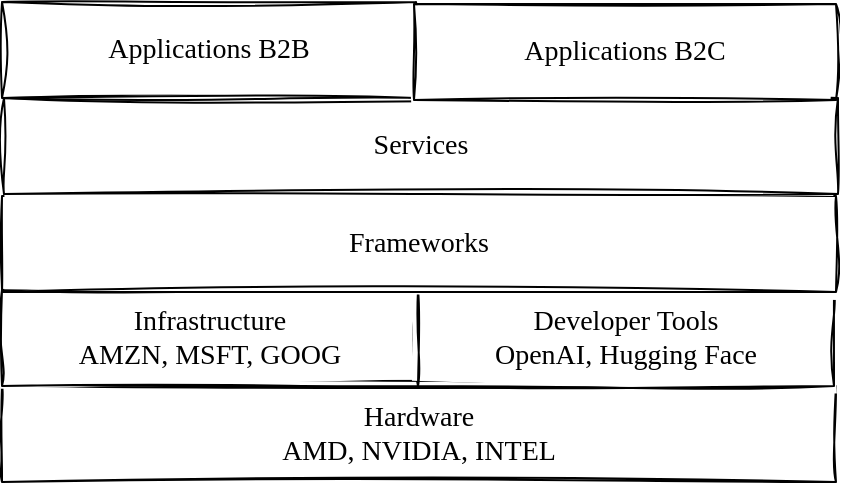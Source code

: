 <mxfile>
    <diagram id="8Y4KH_lPB0XhC0yeXy73" name="Page-1">
        <mxGraphModel dx="652" dy="468" grid="1" gridSize="1" guides="1" tooltips="1" connect="1" arrows="1" fold="1" page="1" pageScale="1" pageWidth="850" pageHeight="1100" math="0" shadow="0">
            <root>
                <mxCell id="0"/>
                <mxCell id="1" parent="0"/>
                <mxCell id="2" value="Hardware&lt;br&gt;AMD, NVIDIA, INTEL" style="rounded=0;whiteSpace=wrap;html=1;sketch=1;curveFitting=1;jiggle=2;fontFamily=Comic Sans MS;fontSize=14;" parent="1" vertex="1">
                    <mxGeometry x="110" y="271" width="417" height="48" as="geometry"/>
                </mxCell>
                <mxCell id="5" value="Infrastructure&lt;br&gt;AMZN, MSFT, GOOG" style="rounded=0;whiteSpace=wrap;html=1;sketch=1;curveFitting=1;jiggle=2;fontFamily=Comic Sans MS;fontSize=14;" parent="1" vertex="1">
                    <mxGeometry x="110" y="223" width="208" height="48" as="geometry"/>
                </mxCell>
                <mxCell id="8" value="Developer Tools&lt;br&gt;OpenAI, Hugging Face" style="rounded=0;whiteSpace=wrap;html=1;sketch=1;curveFitting=1;jiggle=2;fontFamily=Comic Sans MS;fontSize=14;" parent="1" vertex="1">
                    <mxGeometry x="318" y="223" width="208" height="48" as="geometry"/>
                </mxCell>
                <mxCell id="14" value="Frameworks" style="rounded=0;whiteSpace=wrap;html=1;sketch=1;curveFitting=1;jiggle=2;fontFamily=Comic Sans MS;fontSize=14;" parent="1" vertex="1">
                    <mxGeometry x="110" y="176" width="417" height="48" as="geometry"/>
                </mxCell>
                <mxCell id="15" value="Services" style="rounded=0;whiteSpace=wrap;html=1;sketch=1;curveFitting=1;jiggle=2;fontFamily=Comic Sans MS;fontSize=14;" parent="1" vertex="1">
                    <mxGeometry x="111" y="127" width="417" height="48" as="geometry"/>
                </mxCell>
                <mxCell id="16" value="Applications B2B" style="rounded=0;whiteSpace=wrap;html=1;sketch=1;curveFitting=1;jiggle=2;fontFamily=Comic Sans MS;fontSize=14;" parent="1" vertex="1">
                    <mxGeometry x="110" y="79" width="207" height="48" as="geometry"/>
                </mxCell>
                <mxCell id="17" value="Applications B2C" style="rounded=0;whiteSpace=wrap;html=1;sketch=1;curveFitting=1;jiggle=2;fontFamily=Comic Sans MS;fontSize=14;" parent="1" vertex="1">
                    <mxGeometry x="316" y="80" width="211" height="48" as="geometry"/>
                </mxCell>
            </root>
        </mxGraphModel>
    </diagram>
    <diagram id="i6D2UPtqz7Unb7ez_Qy8" name="Page-2">
        <mxGraphModel dx="730" dy="628" grid="1" gridSize="1" guides="1" tooltips="1" connect="1" arrows="1" fold="1" page="1" pageScale="1" pageWidth="850" pageHeight="1100" math="0" shadow="0">
            <root>
                <mxCell id="0"/>
                <mxCell id="1" parent="0"/>
                <mxCell id="z0iLv1JTc5zJkiQug6Cb-6" style="html=1;exitX=0.63;exitY=0.981;exitDx=0;exitDy=0;fontFamily=Comic Sans MS;sketch=1;curveFitting=1;jiggle=2;entryX=0.25;entryY=0;entryDx=0;entryDy=0;exitPerimeter=0;edgeStyle=orthogonalEdgeStyle;" parent="1" source="z0iLv1JTc5zJkiQug6Cb-3" target="z0iLv1JTc5zJkiQug6Cb-5" edge="1">
                    <mxGeometry relative="1" as="geometry"/>
                </mxCell>
                <mxCell id="z0iLv1JTc5zJkiQug6Cb-7" value="automation" style="edgeLabel;html=1;align=center;verticalAlign=middle;resizable=0;points=[];fontFamily=Comic Sans MS;fontColor=#990000;labelBackgroundColor=#FFFF99;textOpacity=80;" parent="z0iLv1JTc5zJkiQug6Cb-6" vertex="1" connectable="0">
                    <mxGeometry x="-0.019" relative="1" as="geometry">
                        <mxPoint x="56" y="1" as="offset"/>
                    </mxGeometry>
                </mxCell>
                <mxCell id="z0iLv1JTc5zJkiQug6Cb-3" value="Research businesses or individual pursuits and generate ideas." style="rounded=1;whiteSpace=wrap;html=1;shadow=0;sketch=1;fontFamily=Comic Sans MS;fillColor=default;" parent="1" vertex="1">
                    <mxGeometry x="199" y="30" width="185" height="66" as="geometry"/>
                </mxCell>
                <mxCell id="z0iLv1JTc5zJkiQug6Cb-4" value="Disruptive ventures require investment and time for growth. It is not for small teams with limited funds." style="rounded=1;whiteSpace=wrap;html=1;shadow=0;sketch=1;fontFamily=Comic Sans MS;fillColor=#bac8d3;strokeColor=#23445d;fontColor=#808080;" parent="1" vertex="1">
                    <mxGeometry x="96" y="127" width="165" height="66" as="geometry"/>
                </mxCell>
                <mxCell id="z0iLv1JTc5zJkiQug6Cb-5" value="In chosen business, break all activities into specific tasks." style="rounded=1;whiteSpace=wrap;html=1;shadow=0;sketch=1;fontFamily=Comic Sans MS;fillColor=default;" parent="1" vertex="1">
                    <mxGeometry x="320" y="127" width="158" height="47" as="geometry"/>
                </mxCell>
                <mxCell id="z0iLv1JTc5zJkiQug6Cb-8" style="html=1;exitX=0.394;exitY=0.997;exitDx=0;exitDy=0;fontFamily=Comic Sans MS;sketch=1;curveFitting=1;jiggle=2;entryX=0.75;entryY=0;entryDx=0;entryDy=0;exitPerimeter=0;edgeStyle=orthogonalEdgeStyle;" parent="1" source="z0iLv1JTc5zJkiQug6Cb-3" target="z0iLv1JTc5zJkiQug6Cb-4" edge="1">
                    <mxGeometry relative="1" as="geometry">
                        <mxPoint x="319.5" y="101" as="sourcePoint"/>
                        <mxPoint x="319.5" y="165" as="targetPoint"/>
                    </mxGeometry>
                </mxCell>
                <mxCell id="z0iLv1JTc5zJkiQug6Cb-9" value="disruption" style="edgeLabel;html=1;align=center;verticalAlign=middle;resizable=0;points=[];fontFamily=Comic Sans MS;fontColor=#990000;labelBackgroundColor=#FFFF99;textOpacity=80;" parent="z0iLv1JTc5zJkiQug6Cb-8" vertex="1" connectable="0">
                    <mxGeometry x="-0.019" relative="1" as="geometry">
                        <mxPoint x="-67" as="offset"/>
                    </mxGeometry>
                </mxCell>
                <mxCell id="4T3H7vz9YrgMUI498nlF-1" value="Assess tasks for the automation potential (using supervised or generative AI)." style="rounded=1;whiteSpace=wrap;html=1;shadow=0;sketch=1;fontFamily=Comic Sans MS;fillColor=default;" parent="1" vertex="1">
                    <mxGeometry x="320" y="221" width="159" height="65" as="geometry"/>
                </mxCell>
                <mxCell id="4T3H7vz9YrgMUI498nlF-3" style="html=1;exitX=0.5;exitY=1;exitDx=0;exitDy=0;fontFamily=Comic Sans MS;sketch=1;curveFitting=1;jiggle=2;" parent="1" source="z0iLv1JTc5zJkiQug6Cb-5" target="4T3H7vz9YrgMUI498nlF-1" edge="1">
                    <mxGeometry relative="1" as="geometry">
                        <mxPoint x="351.25" y="80" as="sourcePoint"/>
                        <mxPoint x="402" y="146" as="targetPoint"/>
                    </mxGeometry>
                </mxCell>
                <mxCell id="4T3H7vz9YrgMUI498nlF-7" value="&lt;span style=&quot;color: rgb(153, 0, 0); font-family: &amp;quot;Comic Sans MS&amp;quot;;&quot;&gt;analyze tasks&lt;/span&gt;" style="edgeLabel;html=1;align=center;verticalAlign=middle;resizable=0;points=[];fontColor=#808080;labelBackgroundColor=#FFFF99;textOpacity=80;" parent="4T3H7vz9YrgMUI498nlF-3" vertex="1" connectable="0">
                    <mxGeometry x="-0.058" y="1" relative="1" as="geometry">
                        <mxPoint x="-5" as="offset"/>
                    </mxGeometry>
                </mxCell>
                <mxCell id="4T3H7vz9YrgMUI498nlF-8" value="Create a solution and evaluate if it can save approximately 80% of time in a specific business role." style="rounded=1;whiteSpace=wrap;html=1;shadow=0;sketch=1;fontFamily=Comic Sans MS;fillColor=default;" parent="1" vertex="1">
                    <mxGeometry x="316" y="321" width="166" height="64" as="geometry"/>
                </mxCell>
                <mxCell id="4T3H7vz9YrgMUI498nlF-9" style="html=1;exitX=0.5;exitY=1;exitDx=0;exitDy=0;fontFamily=Comic Sans MS;sketch=1;curveFitting=1;jiggle=2;entryX=0.5;entryY=0;entryDx=0;entryDy=0;" parent="1" source="4T3H7vz9YrgMUI498nlF-1" target="4T3H7vz9YrgMUI498nlF-8" edge="1">
                    <mxGeometry relative="1" as="geometry">
                        <mxPoint x="400.5" y="177" as="sourcePoint"/>
                        <mxPoint x="401.096" y="225" as="targetPoint"/>
                    </mxGeometry>
                </mxCell>
                <mxCell id="4T3H7vz9YrgMUI498nlF-10" value="&lt;span style=&quot;color: rgb(153, 0, 0); font-family: &amp;quot;Comic Sans MS&amp;quot;;&quot;&gt;has automation potential&lt;/span&gt;" style="edgeLabel;html=1;align=center;verticalAlign=middle;resizable=0;points=[];fontColor=#808080;labelBackgroundColor=#FFFF99;textOpacity=80;" parent="4T3H7vz9YrgMUI498nlF-9" vertex="1" connectable="0">
                    <mxGeometry x="-0.058" y="1" relative="1" as="geometry">
                        <mxPoint x="-5" as="offset"/>
                    </mxGeometry>
                </mxCell>
                <mxCell id="4T3H7vz9YrgMUI498nlF-11" style="html=1;exitX=1;exitY=0.5;exitDx=0;exitDy=0;fontFamily=Comic Sans MS;sketch=1;curveFitting=1;jiggle=2;entryX=1;entryY=0.5;entryDx=0;entryDy=0;edgeStyle=orthogonalEdgeStyle;" parent="1" source="4T3H7vz9YrgMUI498nlF-1" target="z0iLv1JTc5zJkiQug6Cb-3" edge="1">
                    <mxGeometry relative="1" as="geometry">
                        <mxPoint x="402.5" y="321" as="sourcePoint"/>
                        <mxPoint x="402.5" y="369" as="targetPoint"/>
                        <Array as="points">
                            <mxPoint x="493" y="257"/>
                            <mxPoint x="493" y="65"/>
                        </Array>
                    </mxGeometry>
                </mxCell>
                <mxCell id="4T3H7vz9YrgMUI498nlF-12" value="&lt;span style=&quot;color: rgb(153, 0, 0); font-family: &amp;quot;Comic Sans MS&amp;quot;;&quot;&gt;has no &lt;br&gt;automation potential&lt;/span&gt;" style="edgeLabel;html=1;align=center;verticalAlign=middle;resizable=0;points=[];fontColor=#808080;labelBackgroundColor=#FFFF99;textOpacity=80;" parent="4T3H7vz9YrgMUI498nlF-11" vertex="1" connectable="0">
                    <mxGeometry x="-0.058" y="1" relative="1" as="geometry">
                        <mxPoint x="45" y="118" as="offset"/>
                    </mxGeometry>
                </mxCell>
                <mxCell id="4T3H7vz9YrgMUI498nlF-13" style="html=1;exitX=1;exitY=0.5;exitDx=0;exitDy=0;fontFamily=Comic Sans MS;sketch=1;curveFitting=1;jiggle=2;entryX=1;entryY=0.5;entryDx=0;entryDy=0;edgeStyle=orthogonalEdgeStyle;" parent="1" source="4T3H7vz9YrgMUI498nlF-8" edge="1">
                    <mxGeometry relative="1" as="geometry">
                        <mxPoint x="466" y="288.5" as="sourcePoint"/>
                        <mxPoint x="383" y="65.5" as="targetPoint"/>
                        <Array as="points">
                            <mxPoint x="496" y="361"/>
                            <mxPoint x="496" y="193"/>
                            <mxPoint x="492" y="193"/>
                            <mxPoint x="492" y="66"/>
                        </Array>
                    </mxGeometry>
                </mxCell>
                <mxCell id="4T3H7vz9YrgMUI498nlF-14" value="&lt;font face=&quot;Comic Sans MS&quot; color=&quot;#990000&quot;&gt;cannot save &lt;br&gt;80% of time&lt;/font&gt;" style="edgeLabel;html=1;align=center;verticalAlign=middle;resizable=0;points=[];fontColor=#808080;labelBackgroundColor=#FFFF99;textOpacity=80;" parent="4T3H7vz9YrgMUI498nlF-13" vertex="1" connectable="0">
                    <mxGeometry x="-0.058" y="1" relative="1" as="geometry">
                        <mxPoint x="31" y="172" as="offset"/>
                    </mxGeometry>
                </mxCell>
                <mxCell id="4T3H7vz9YrgMUI498nlF-15" value="Develop an open-source framework, verify its accuracy, build community, and seek feedback." style="rounded=1;whiteSpace=wrap;html=1;shadow=0;sketch=1;fontFamily=Comic Sans MS;fillColor=default;" parent="1" vertex="1">
                    <mxGeometry x="318" y="418" width="163" height="60" as="geometry"/>
                </mxCell>
                <mxCell id="wEgAXjn37LDDnNG_g1c3-1" style="html=1;exitX=0.5;exitY=1;exitDx=0;exitDy=0;fontFamily=Comic Sans MS;sketch=1;curveFitting=1;jiggle=2;entryX=0.5;entryY=0;entryDx=0;entryDy=0;" edge="1" parent="1" source="4T3H7vz9YrgMUI498nlF-8" target="4T3H7vz9YrgMUI498nlF-15">
                    <mxGeometry relative="1" as="geometry">
                        <mxPoint x="401.5" y="290" as="sourcePoint"/>
                        <mxPoint x="399.5" y="321" as="targetPoint"/>
                    </mxGeometry>
                </mxCell>
                <mxCell id="wEgAXjn37LDDnNG_g1c3-2" value="&lt;span style=&quot;color: rgb(153, 0, 0); font-family: &amp;quot;Comic Sans MS&amp;quot;;&quot;&gt;can save 80% of time&lt;/span&gt;" style="edgeLabel;html=1;align=center;verticalAlign=middle;resizable=0;points=[];fontColor=#808080;labelBackgroundColor=#FFFF99;textOpacity=80;" vertex="1" connectable="0" parent="wEgAXjn37LDDnNG_g1c3-1">
                    <mxGeometry x="-0.058" y="1" relative="1" as="geometry">
                        <mxPoint x="-5" as="offset"/>
                    </mxGeometry>
                </mxCell>
                <mxCell id="wEgAXjn37LDDnNG_g1c3-3" style="html=1;exitX=1;exitY=0.5;exitDx=0;exitDy=0;fontFamily=Comic Sans MS;sketch=1;curveFitting=1;jiggle=2;entryX=1;entryY=0.5;entryDx=0;entryDy=0;edgeStyle=orthogonalEdgeStyle;" edge="1" parent="1" source="4T3H7vz9YrgMUI498nlF-15">
                    <mxGeometry relative="1" as="geometry">
                        <mxPoint x="463" y="361.5" as="sourcePoint"/>
                        <mxPoint x="384" y="66.5" as="targetPoint"/>
                        <Array as="points">
                            <mxPoint x="481" y="454"/>
                            <mxPoint x="499" y="454"/>
                            <mxPoint x="499" y="362"/>
                            <mxPoint x="497" y="362"/>
                            <mxPoint x="497" y="194"/>
                            <mxPoint x="493" y="194"/>
                            <mxPoint x="493" y="67"/>
                        </Array>
                    </mxGeometry>
                </mxCell>
                <mxCell id="wEgAXjn37LDDnNG_g1c3-4" value="&lt;font face=&quot;Comic Sans MS&quot; color=&quot;#990000&quot;&gt;Negative feedback &lt;br&gt;despite numerous &lt;br&gt;improvement iterations.&lt;/font&gt;" style="edgeLabel;html=1;align=center;verticalAlign=middle;resizable=0;points=[];fontColor=#808080;labelBackgroundColor=#FFFF99;textOpacity=80;" vertex="1" connectable="0" parent="wEgAXjn37LDDnNG_g1c3-3">
                    <mxGeometry x="-0.058" y="1" relative="1" as="geometry">
                        <mxPoint x="59" y="216" as="offset"/>
                    </mxGeometry>
                </mxCell>
                <mxCell id="wEgAXjn37LDDnNG_g1c3-5" style="html=1;exitX=0;exitY=0.25;exitDx=0;exitDy=0;fontFamily=Comic Sans MS;sketch=1;curveFitting=1;jiggle=2;entryX=0;entryY=0.75;entryDx=0;entryDy=0;edgeStyle=orthogonalEdgeStyle;curved=1;" edge="1" parent="1" source="4T3H7vz9YrgMUI498nlF-15" target="4T3H7vz9YrgMUI498nlF-15">
                    <mxGeometry relative="1" as="geometry">
                        <mxPoint x="399.5" y="402" as="sourcePoint"/>
                        <mxPoint x="271" y="508" as="targetPoint"/>
                        <Array as="points">
                            <mxPoint x="248" y="441"/>
                        </Array>
                    </mxGeometry>
                </mxCell>
                <mxCell id="wEgAXjn37LDDnNG_g1c3-6" value="&lt;font face=&quot;Comic Sans MS&quot; color=&quot;#990000&quot;&gt;If feedback is negative, &lt;br&gt;iterate with improvements &lt;br&gt;to address the issues.&lt;br&gt;&lt;/font&gt;" style="edgeLabel;html=1;align=center;verticalAlign=middle;resizable=0;points=[];fontColor=#808080;labelBackgroundColor=#FFFF99;textOpacity=80;" vertex="1" connectable="0" parent="wEgAXjn37LDDnNG_g1c3-5">
                    <mxGeometry x="-0.058" y="1" relative="1" as="geometry">
                        <mxPoint x="-18" y="-20" as="offset"/>
                    </mxGeometry>
                </mxCell>
                <mxCell id="wEgAXjn37LDDnNG_g1c3-7" value="Implement Dual-Licensing: Offer a free version for the community and a premium version for businesses to generate revenue" style="rounded=1;whiteSpace=wrap;html=1;shadow=0;sketch=1;fontFamily=Comic Sans MS;fillColor=default;" vertex="1" parent="1">
                    <mxGeometry x="421" y="542" width="148" height="95" as="geometry"/>
                </mxCell>
                <mxCell id="wEgAXjn37LDDnNG_g1c3-8" style="html=1;exitX=0.688;exitY=1;exitDx=0;exitDy=0;fontFamily=Comic Sans MS;sketch=1;curveFitting=1;jiggle=2;entryX=0.5;entryY=0;entryDx=0;entryDy=0;exitPerimeter=0;edgeStyle=orthogonalEdgeStyle;" edge="1" parent="1" source="4T3H7vz9YrgMUI498nlF-15" target="wEgAXjn37LDDnNG_g1c3-7">
                    <mxGeometry relative="1" as="geometry">
                        <mxPoint x="399.5" y="402" as="sourcePoint"/>
                        <mxPoint x="396.5" y="433" as="targetPoint"/>
                    </mxGeometry>
                </mxCell>
                <mxCell id="wEgAXjn37LDDnNG_g1c3-9" value="&lt;font face=&quot;Comic Sans MS&quot; color=&quot;#990000&quot;&gt;great feedback but have no &lt;br&gt;resource to create SAAS&lt;/font&gt;" style="edgeLabel;html=1;align=center;verticalAlign=middle;resizable=0;points=[];fontColor=#808080;labelBackgroundColor=#FFFF99;textOpacity=80;" vertex="1" connectable="0" parent="wEgAXjn37LDDnNG_g1c3-8">
                    <mxGeometry x="-0.058" y="1" relative="1" as="geometry">
                        <mxPoint x="111" y="6" as="offset"/>
                    </mxGeometry>
                </mxCell>
                <mxCell id="wEgAXjn37LDDnNG_g1c3-10" value="Develop a SAAS and reach a larger customer base by hiring Sales and Marketing" style="rounded=1;whiteSpace=wrap;html=1;shadow=0;sketch=1;fontFamily=Comic Sans MS;fillColor=default;" vertex="1" parent="1">
                    <mxGeometry x="234" y="542" width="127" height="95" as="geometry"/>
                </mxCell>
                <mxCell id="wEgAXjn37LDDnNG_g1c3-16" style="html=1;exitX=0.25;exitY=1;exitDx=0;exitDy=0;fontFamily=Comic Sans MS;sketch=1;curveFitting=1;jiggle=2;entryX=0.5;entryY=0;entryDx=0;entryDy=0;edgeStyle=orthogonalEdgeStyle;" edge="1" parent="1" source="4T3H7vz9YrgMUI498nlF-15" target="wEgAXjn37LDDnNG_g1c3-10">
                    <mxGeometry relative="1" as="geometry">
                        <mxPoint x="399.5" y="402.0" as="sourcePoint"/>
                        <mxPoint x="396.5" y="433" as="targetPoint"/>
                    </mxGeometry>
                </mxCell>
                <mxCell id="wEgAXjn37LDDnNG_g1c3-17" value="&lt;span style=&quot;color: rgb(153, 0, 0); font-family: &amp;quot;Comic Sans MS&amp;quot;;&quot;&gt;great feedback and have &lt;br&gt;resources to create SAAS&lt;/span&gt;" style="edgeLabel;html=1;align=center;verticalAlign=middle;resizable=0;points=[];fontColor=#808080;labelBackgroundColor=#FFFF99;textOpacity=80;" vertex="1" connectable="0" parent="wEgAXjn37LDDnNG_g1c3-16">
                    <mxGeometry x="-0.058" y="1" relative="1" as="geometry">
                        <mxPoint x="-106" y="3" as="offset"/>
                    </mxGeometry>
                </mxCell>
                <mxCell id="wEgAXjn37LDDnNG_g1c3-18" style="html=1;exitX=0;exitY=0.5;exitDx=0;exitDy=0;fontFamily=Comic Sans MS;sketch=1;curveFitting=1;jiggle=2;entryX=1;entryY=0.5;entryDx=0;entryDy=0;" edge="1" parent="1" source="wEgAXjn37LDDnNG_g1c3-7" target="wEgAXjn37LDDnNG_g1c3-10">
                    <mxGeometry relative="1" as="geometry">
                        <mxPoint x="406.5" y="400.0" as="sourcePoint"/>
                        <mxPoint x="403.5" y="431" as="targetPoint"/>
                    </mxGeometry>
                </mxCell>
                <mxCell id="wEgAXjn37LDDnNG_g1c3-20" value="Develop platform-specific applications for broader reach and enhanced user experience." style="rounded=1;whiteSpace=wrap;html=1;shadow=0;sketch=1;fontFamily=Comic Sans MS;fillColor=default;" vertex="1" parent="1">
                    <mxGeometry x="47" y="543" width="127" height="95" as="geometry"/>
                </mxCell>
                <mxCell id="wEgAXjn37LDDnNG_g1c3-21" style="html=1;exitX=0;exitY=0.5;exitDx=0;exitDy=0;fontFamily=Comic Sans MS;sketch=1;curveFitting=1;jiggle=2;entryX=1;entryY=0.5;entryDx=0;entryDy=0;" edge="1" parent="1" source="wEgAXjn37LDDnNG_g1c3-10" target="wEgAXjn37LDDnNG_g1c3-20">
                    <mxGeometry relative="1" as="geometry">
                        <mxPoint x="422" y="590.5" as="sourcePoint"/>
                        <mxPoint x="362" y="590.5" as="targetPoint"/>
                    </mxGeometry>
                </mxCell>
            </root>
        </mxGraphModel>
    </diagram>
</mxfile>